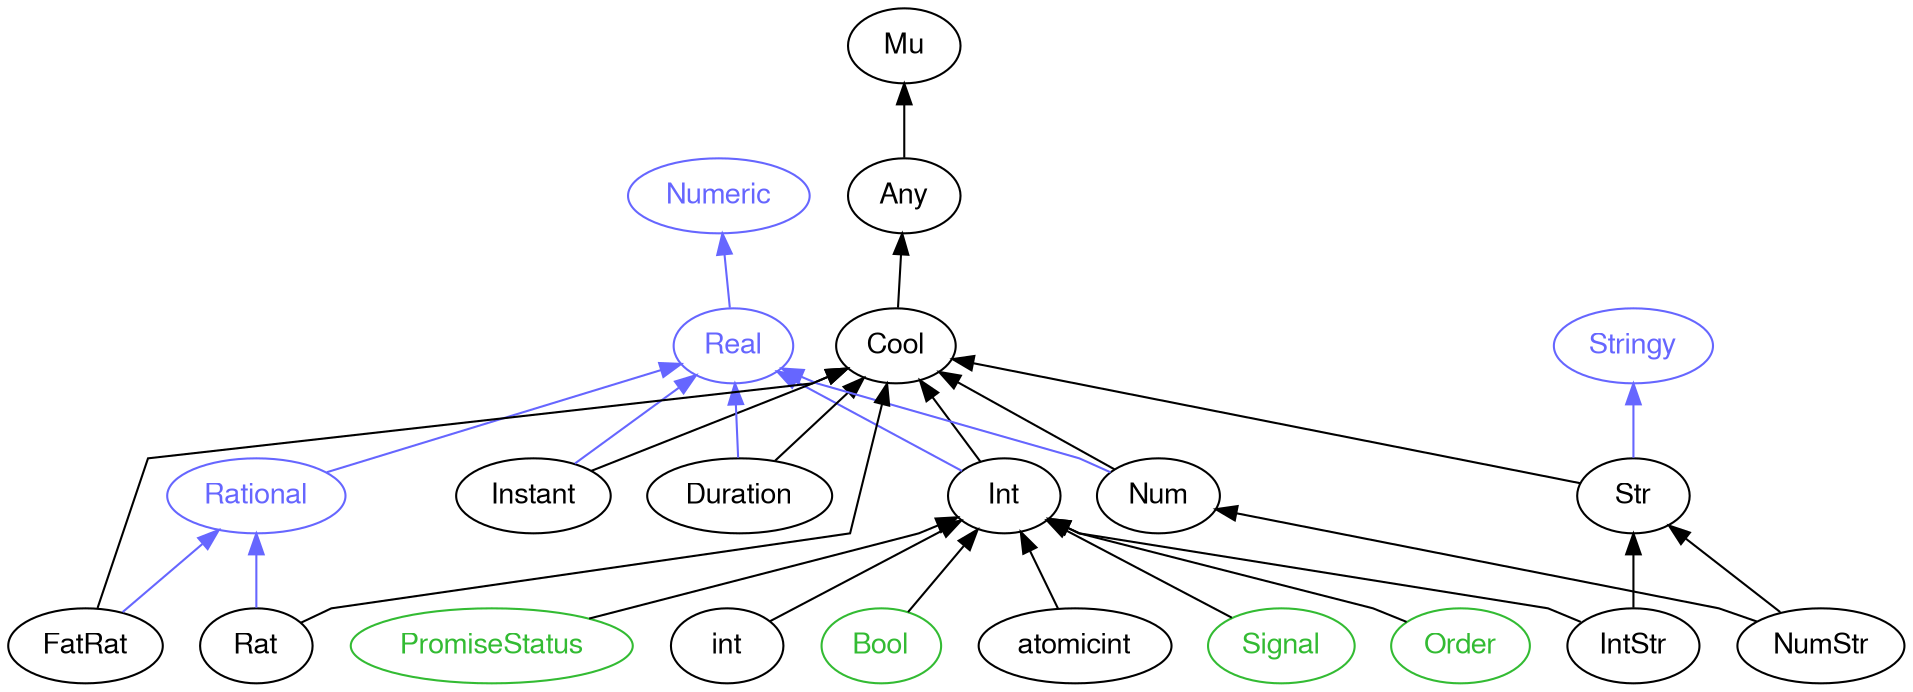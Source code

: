 digraph "perl6-type-graph" {
    rankdir=BT;
    splines=polyline;
    overlap=false; 
    // Types
    "Real" [color="#6666FF", fontcolor="#6666FF", href="/type/Real", fontname="FreeSans"];
    "Numeric" [color="#6666FF", fontcolor="#6666FF", href="/type/Numeric", fontname="FreeSans"];
    "Mu" [color="#000000", fontcolor="#000000", href="/type/Mu", fontname="FreeSans"];
    "Any" [color="#000000", fontcolor="#000000", href="/type/Any", fontname="FreeSans"];
    "Cool" [color="#000000", fontcolor="#000000", href="/type/Cool", fontname="FreeSans"];
    "Int" [color="#000000", fontcolor="#000000", href="/type/Int", fontname="FreeSans"];
    "Instant" [color="#000000", fontcolor="#000000", href="/type/Instant", fontname="FreeSans"];
    "Duration" [color="#000000", fontcolor="#000000", href="/type/Duration", fontname="FreeSans"];
    "Rational" [color="#6666FF", fontcolor="#6666FF", href="/type/Rational", fontname="FreeSans"];
    "Num" [color="#000000", fontcolor="#000000", href="/type/Num", fontname="FreeSans"];
    "atomicint" [color="#000000", fontcolor="#000000", href="/type/atomicint", fontname="FreeSans"];
    "Signal" [color="#33BB33", fontcolor="#33BB33", href="/type/Signal", fontname="FreeSans"];
    "Order" [color="#33BB33", fontcolor="#33BB33", href="/type/Order", fontname="FreeSans"];
    "Stringy" [color="#6666FF", fontcolor="#6666FF", href="/type/Stringy", fontname="FreeSans"];
    "Str" [color="#000000", fontcolor="#000000", href="/type/Str", fontname="FreeSans"];
    "IntStr" [color="#000000", fontcolor="#000000", href="/type/IntStr", fontname="FreeSans"];
    "PromiseStatus" [color="#33BB33", fontcolor="#33BB33", href="/type/PromiseStatus", fontname="FreeSans"];
    "int" [color="#000000", fontcolor="#000000", href="/type/int", fontname="FreeSans"];
    "Bool" [color="#33BB33", fontcolor="#33BB33", href="/type/Bool", fontname="FreeSans"];
    "NumStr" [color="#000000", fontcolor="#000000", href="/type/NumStr", fontname="FreeSans"];
    "FatRat" [color="#000000", fontcolor="#000000", href="/type/FatRat", fontname="FreeSans"];
    "Rat" [color="#000000", fontcolor="#000000", href="/type/Rat", fontname="FreeSans"];

    // Superclasses
    "Any" -> "Mu" [color="#000000"];
    "Cool" -> "Any" [color="#000000"];
    "Int" -> "Cool" [color="#000000"];
    "Instant" -> "Cool" [color="#000000"];
    "Duration" -> "Cool" [color="#000000"];
    "Num" -> "Cool" [color="#000000"];
    "atomicint" -> "Int" [color="#000000"];
    "Signal" -> "Int" [color="#000000"];
    "Order" -> "Int" [color="#000000"];
    "Str" -> "Cool" [color="#000000"];
    "IntStr" -> "Int" [color="#000000"];
    "IntStr" -> "Str" [color="#000000"];
    "PromiseStatus" -> "Int" [color="#000000"];
    "int" -> "Int" [color="#000000"];
    "Bool" -> "Int" [color="#000000"];
    "NumStr" -> "Num" [color="#000000"];
    "NumStr" -> "Str" [color="#000000"];
    "FatRat" -> "Cool" [color="#000000"];
    "Rat" -> "Cool" [color="#000000"];

    // Roles
    "Real" -> "Numeric" [color="#6666FF"];
    "Int" -> "Real" [color="#6666FF"];
    "Instant" -> "Real" [color="#6666FF"];
    "Duration" -> "Real" [color="#6666FF"];
    "Rational" -> "Real" [color="#6666FF"];
    "Num" -> "Real" [color="#6666FF"];
    "Str" -> "Stringy" [color="#6666FF"];
    "FatRat" -> "Rational" [color="#6666FF"];
    "Rat" -> "Rational" [color="#6666FF"];
}
